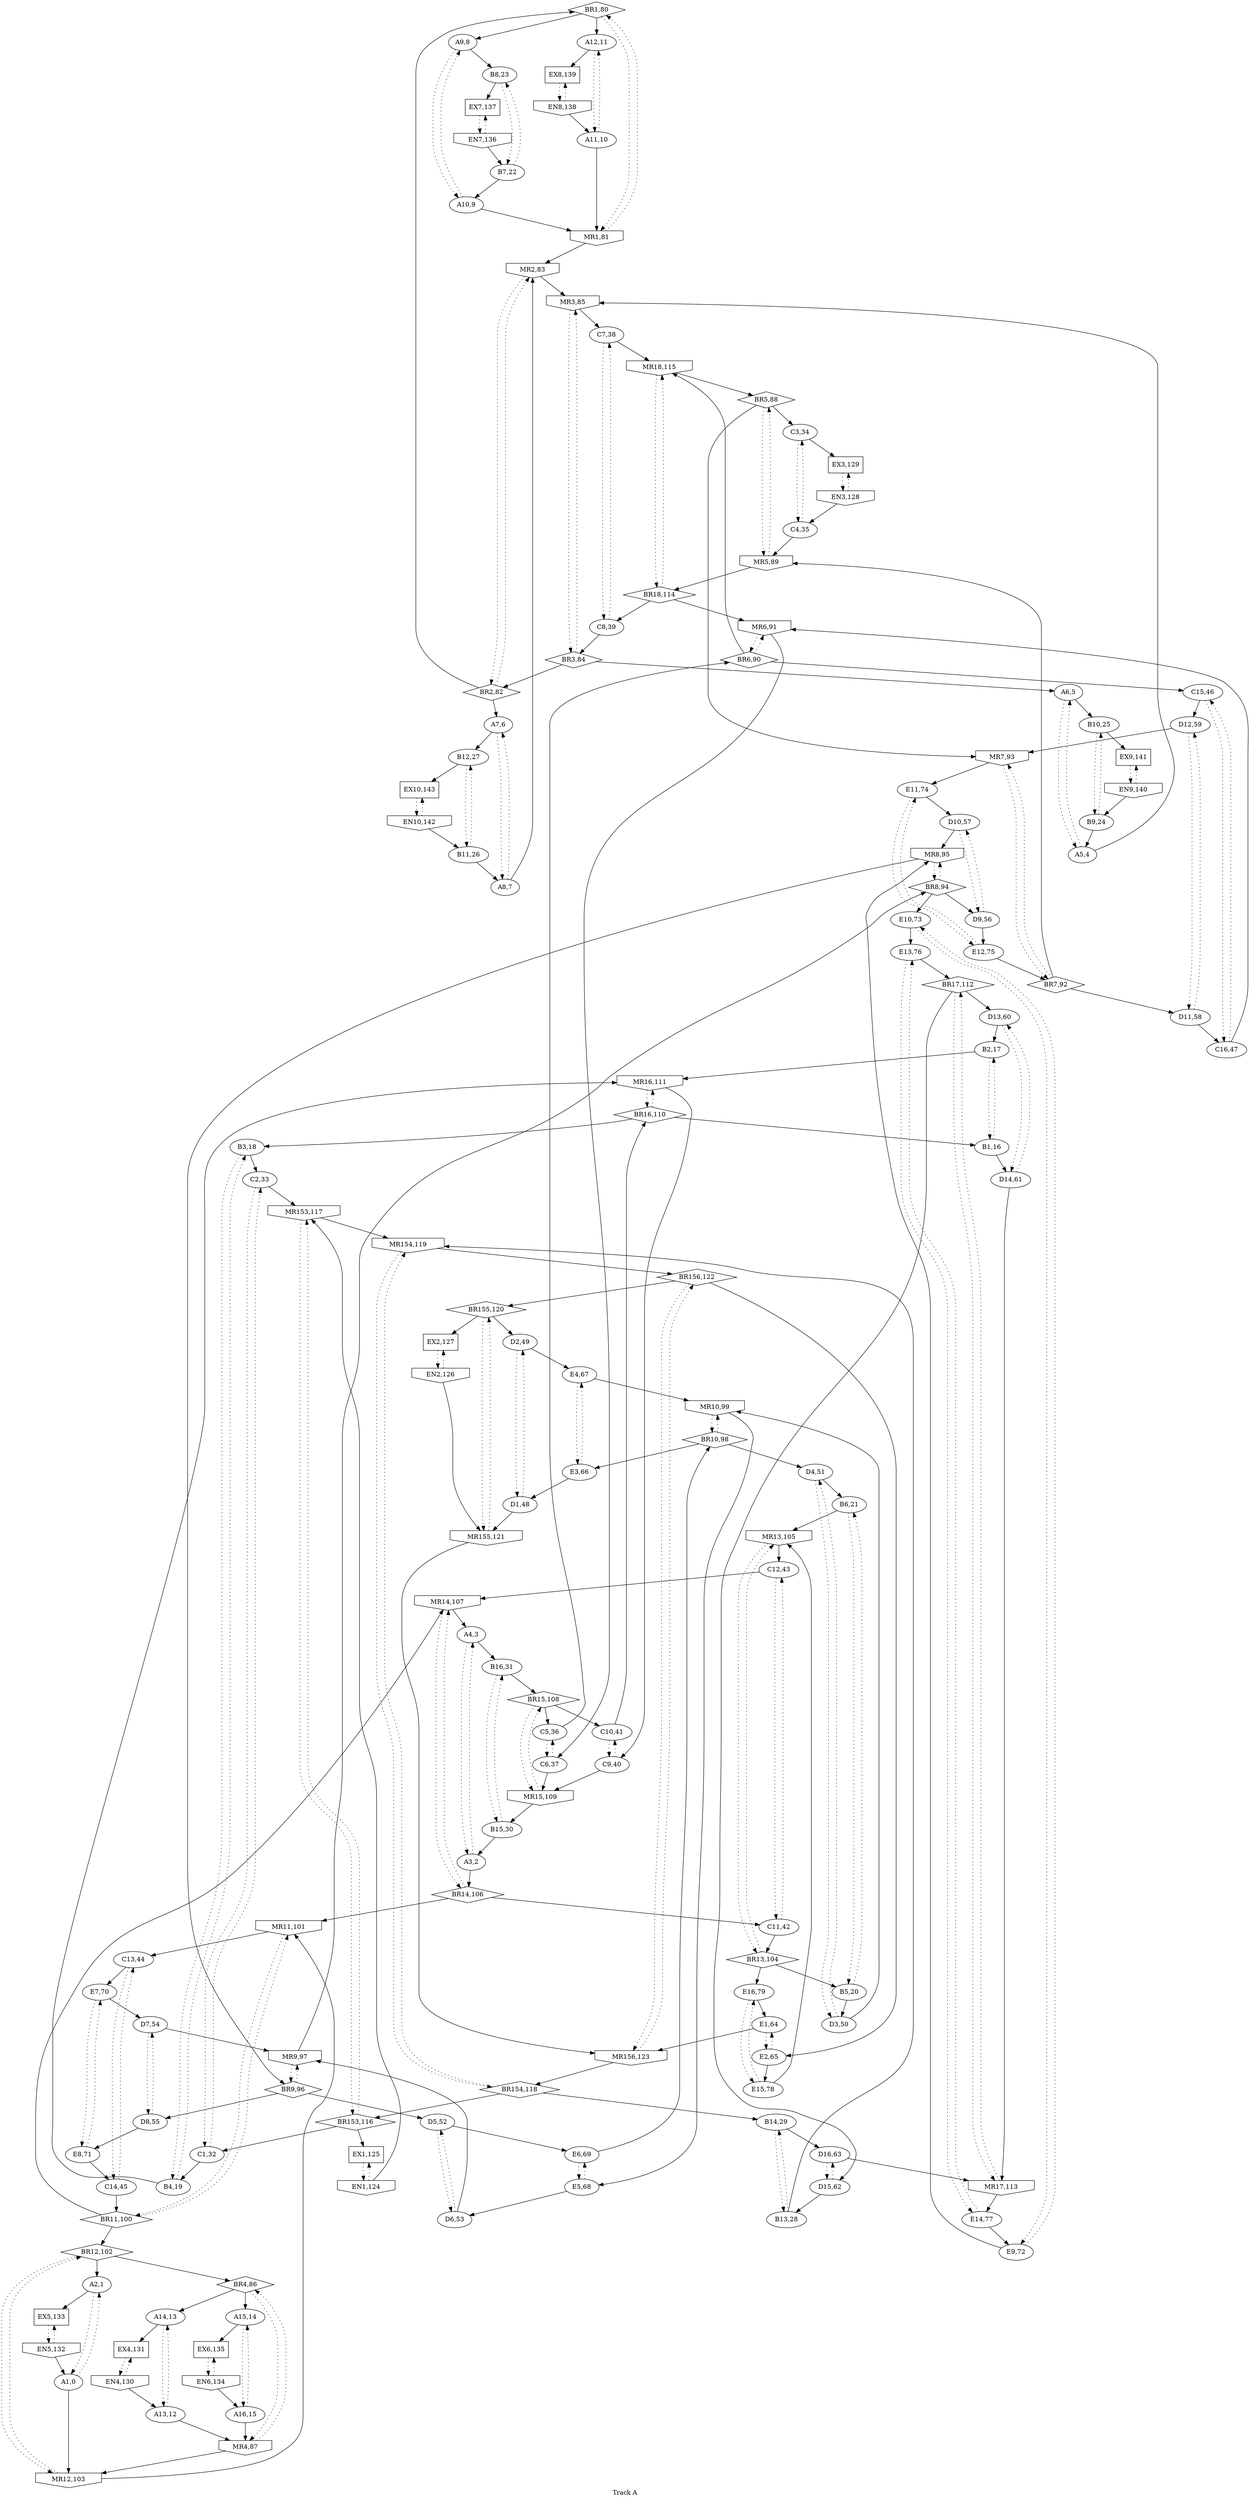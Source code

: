 digraph TrackA {
    label = "Track A";
    track80 [shape = diamond];
    track81 [shape = invhouse];
    track82 [shape = diamond];
    track83 [shape = invhouse];
    track84 [shape = diamond];
    track85 [shape = invhouse];
    track86 [shape = diamond];
    track87 [shape = invhouse];
    track88 [shape = diamond];
    track89 [shape = invhouse];
    track90 [shape = diamond];
    track91 [shape = invhouse];
    track92 [shape = diamond];
    track93 [shape = invhouse];
    track94 [shape = diamond];
    track95 [shape = invhouse];
    track96 [shape = diamond];
    track97 [shape = invhouse];
    track98 [shape = diamond];
    track99 [shape = invhouse];
    track100 [shape = diamond];
    track101 [shape = invhouse];
    track102 [shape = diamond];
    track103 [shape = invhouse];
    track104 [shape = diamond];
    track105 [shape = invhouse];
    track106 [shape = diamond];
    track107 [shape = invhouse];
    track108 [shape = diamond];
    track109 [shape = invhouse];
    track110 [shape = diamond];
    track111 [shape = invhouse];
    track112 [shape = diamond];
    track113 [shape = invhouse];
    track114 [shape = diamond];
    track115 [shape = invhouse];
    track116 [shape = diamond];
    track117 [shape = invhouse];
    track118 [shape = diamond];
    track119 [shape = invhouse];
    track120 [shape = diamond];
    track121 [shape = invhouse];
    track122 [shape = diamond];
    track123 [shape = invhouse];
    track124 [shape = invhouse];
    track126 [shape = invhouse];
    track128 [shape = invhouse];
    track130 [shape = invhouse];
    track132 [shape = invhouse];
    track134 [shape = invhouse];
    track136 [shape = invhouse];
    track138 [shape = invhouse];
    track140 [shape = invhouse];
    track142 [shape = invhouse];
    track125 [shape = box];
    track127 [shape = box];
    track129 [shape = box];
    track131 [shape = box];
    track133 [shape = box];
    track135 [shape = box];
    track137 [shape = box];
    track139 [shape = box];
    track141 [shape = box];
    track143 [shape = box];
    track0 [label = "A1,0"];
    track1 [label = "A2,1"];
    track2 [label = "A3,2"];
    track3 [label = "A4,3"];
    track4 [label = "A5,4"];
    track5 [label = "A6,5"];
    track6 [label = "A7,6"];
    track7 [label = "A8,7"];
    track8 [label = "A9,8"];
    track9 [label = "A10,9"];
    track10 [label = "A11,10"];
    track11 [label = "A12,11"];
    track12 [label = "A13,12"];
    track13 [label = "A14,13"];
    track14 [label = "A15,14"];
    track15 [label = "A16,15"];
    track16 [label = "B1,16"];
    track17 [label = "B2,17"];
    track18 [label = "B3,18"];
    track19 [label = "B4,19"];
    track20 [label = "B5,20"];
    track21 [label = "B6,21"];
    track22 [label = "B7,22"];
    track23 [label = "B8,23"];
    track24 [label = "B9,24"];
    track25 [label = "B10,25"];
    track26 [label = "B11,26"];
    track27 [label = "B12,27"];
    track28 [label = "B13,28"];
    track29 [label = "B14,29"];
    track30 [label = "B15,30"];
    track31 [label = "B16,31"];
    track32 [label = "C1,32"];
    track33 [label = "C2,33"];
    track34 [label = "C3,34"];
    track35 [label = "C4,35"];
    track36 [label = "C5,36"];
    track37 [label = "C6,37"];
    track38 [label = "C7,38"];
    track39 [label = "C8,39"];
    track40 [label = "C9,40"];
    track41 [label = "C10,41"];
    track42 [label = "C11,42"];
    track43 [label = "C12,43"];
    track44 [label = "C13,44"];
    track45 [label = "C14,45"];
    track46 [label = "C15,46"];
    track47 [label = "C16,47"];
    track48 [label = "D1,48"];
    track49 [label = "D2,49"];
    track50 [label = "D3,50"];
    track51 [label = "D4,51"];
    track52 [label = "D5,52"];
    track53 [label = "D6,53"];
    track54 [label = "D7,54"];
    track55 [label = "D8,55"];
    track56 [label = "D9,56"];
    track57 [label = "D10,57"];
    track58 [label = "D11,58"];
    track59 [label = "D12,59"];
    track60 [label = "D13,60"];
    track61 [label = "D14,61"];
    track62 [label = "D15,62"];
    track63 [label = "D16,63"];
    track64 [label = "E1,64"];
    track65 [label = "E2,65"];
    track66 [label = "E3,66"];
    track67 [label = "E4,67"];
    track68 [label = "E5,68"];
    track69 [label = "E6,69"];
    track70 [label = "E7,70"];
    track71 [label = "E8,71"];
    track72 [label = "E9,72"];
    track73 [label = "E10,73"];
    track74 [label = "E11,74"];
    track75 [label = "E12,75"];
    track76 [label = "E13,76"];
    track77 [label = "E14,77"];
    track78 [label = "E15,78"];
    track79 [label = "E16,79"];
    track80 [label = "BR1,80"];
    track81 [label = "MR1,81"];
    track82 [label = "BR2,82"];
    track83 [label = "MR2,83"];
    track84 [label = "BR3,84"];
    track85 [label = "MR3,85"];
    track86 [label = "BR4,86"];
    track87 [label = "MR4,87"];
    track88 [label = "BR5,88"];
    track89 [label = "MR5,89"];
    track90 [label = "BR6,90"];
    track91 [label = "MR6,91"];
    track92 [label = "BR7,92"];
    track93 [label = "MR7,93"];
    track94 [label = "BR8,94"];
    track95 [label = "MR8,95"];
    track96 [label = "BR9,96"];
    track97 [label = "MR9,97"];
    track98 [label = "BR10,98"];
    track99 [label = "MR10,99"];
    track100 [label = "BR11,100"];
    track101 [label = "MR11,101"];
    track102 [label = "BR12,102"];
    track103 [label = "MR12,103"];
    track104 [label = "BR13,104"];
    track105 [label = "MR13,105"];
    track106 [label = "BR14,106"];
    track107 [label = "MR14,107"];
    track108 [label = "BR15,108"];
    track109 [label = "MR15,109"];
    track110 [label = "BR16,110"];
    track111 [label = "MR16,111"];
    track112 [label = "BR17,112"];
    track113 [label = "MR17,113"];
    track114 [label = "BR18,114"];
    track115 [label = "MR18,115"];
    track116 [label = "BR153,116"];
    track117 [label = "MR153,117"];
    track118 [label = "BR154,118"];
    track119 [label = "MR154,119"];
    track120 [label = "BR155,120"];
    track121 [label = "MR155,121"];
    track122 [label = "BR156,122"];
    track123 [label = "MR156,123"];
    track124 [label = "EN1,124"];
    track125 [label = "EX1,125"];
    track126 [label = "EN2,126"];
    track127 [label = "EX2,127"];
    track128 [label = "EN3,128"];
    track129 [label = "EX3,129"];
    track130 [label = "EN4,130"];
    track131 [label = "EX4,131"];
    track132 [label = "EN5,132"];
    track133 [label = "EX5,133"];
    track134 [label = "EN6,134"];
    track135 [label = "EX6,135"];
    track136 [label = "EN7,136"];
    track137 [label = "EX7,137"];
    track138 [label = "EN8,138"];
    track139 [label = "EX8,139"];
    track140 [label = "EN9,140"];
    track141 [label = "EX9,141"];
    track142 [label = "EN10,142"];
    track143 [label = "EX10,143"];

    track0 -> track103;
    track1 -> track133;
    track2 -> track106;
    track3 -> track31;
    track4 -> track85;
    track5 -> track25;
    track6 -> track27;
    track7 -> track83;
    track8 -> track23;
    track9 -> track81;
    track10 -> track81;
    track11 -> track139;
    track12 -> track87;
    track13 -> track131;
    track14 -> track135;
    track15 -> track87;
    track16 -> track61;
    track17 -> track111;
    track18 -> track33;
    track19 -> track111;
    track20 -> track50;
    track21 -> track105;
    track22 -> track9;
    track23 -> track137;
    track24 -> track4;
    track25 -> track141;
    track26 -> track7;
    track27 -> track143;
    track28 -> track119;
    track29 -> track63;
    track30 -> track2;
    track31 -> track108;
    track32 -> track19;
    track33 -> track117;
    track34 -> track129;
    track35 -> track89;
    track36 -> track90;
    track37 -> track109;
    track38 -> track115;
    track39 -> track84;
    track40 -> track109;
    track41 -> track110;
    track42 -> track104;
    track43 -> track107;
    track44 -> track70;
    track45 -> track100;
    track46 -> track59;
    track47 -> track91;
    track48 -> track121;
    track49 -> track67;
    track50 -> track99;
    track51 -> track21;
    track52 -> track69;
    track53 -> track97;
    track54 -> track97;
    track55 -> track71;
    track56 -> track75;
    track57 -> track95;
    track58 -> track47;
    track59 -> track93;
    track60 -> track17;
    track61 -> track113;
    track62 -> track28;
    track63 -> track113;
    track64 -> track123;
    track65 -> track78;
    track66 -> track48;
    track67 -> track99;
    track68 -> track53;
    track69 -> track98;
    track70 -> track54;
    track71 -> track45;
    track72 -> track95;
    track73 -> track76;
    track74 -> track57;
    track75 -> track92;
    track76 -> track112;
    track77 -> track72;
    track78 -> track105;
    track79 -> track64;
    track80 -> track11;
    track80 -> track8;
    track81 -> track83;
    track82 -> track80;
    track82 -> track6;
    track83 -> track85;
    track84 -> track5;
    track84 -> track82;
    track85 -> track38;
    track86 -> track14;
    track86 -> track13;
    track87 -> track103;
    track88 -> track34;
    track88 -> track93;
    track89 -> track114;
    track90 -> track46;
    track90 -> track115;
    track91 -> track37;
    track92 -> track58;
    track92 -> track89;
    track93 -> track74;
    track94 -> track56;
    track94 -> track73;
    track95 -> track96;
    track96 -> track55;
    track96 -> track52;
    track97 -> track94;
    track98 -> track51;
    track98 -> track66;
    track99 -> track68;
    track100 -> track102;
    track100 -> track107;
    track101 -> track44;
    track102 -> track1;
    track102 -> track86;
    track103 -> track101;
    track104 -> track20;
    track104 -> track79;
    track105 -> track43;
    track106 -> track101;
    track106 -> track42;
    track107 -> track3;
    track108 -> track36;
    track108 -> track41;
    track109 -> track30;
    track110 -> track16;
    track110 -> track18;
    track111 -> track40;
    track112 -> track60;
    track112 -> track62;
    track113 -> track77;
    track114 -> track39;
    track114 -> track91;
    track115 -> track88;
    track116 -> track125;
    track116 -> track32;
    track117 -> track119;
    track118 -> track116;
    track118 -> track29;
    track119 -> track122;
    track120 -> track127;
    track120 -> track49;
    track121 -> track123;
    track122 -> track120;
    track122 -> track65;
    track123 -> track118;
    track124 -> track117;
    track126 -> track121;
    track128 -> track35;
    track130 -> track12;
    track132 -> track0;
    track134 -> track15;
    track136 -> track22;
    track138 -> track10;
    track140 -> track24;
    track142 -> track26;

    track0-> track1 [style = dotted];
    track1-> track0 [style = dotted];
    track2-> track3 [style = dotted];
    track3-> track2 [style = dotted];
    track4-> track5 [style = dotted];
    track5-> track4 [style = dotted];
    track6-> track7 [style = dotted];
    track7-> track6 [style = dotted];
    track8-> track9 [style = dotted];
    track9-> track8 [style = dotted];
    track10-> track11 [style = dotted];
    track11-> track10 [style = dotted];
    track12-> track13 [style = dotted];
    track13-> track12 [style = dotted];
    track14-> track15 [style = dotted];
    track15-> track14 [style = dotted];
    track16-> track17 [style = dotted];
    track17-> track16 [style = dotted];
    track18-> track19 [style = dotted];
    track19-> track18 [style = dotted];
    track20-> track21 [style = dotted];
    track21-> track20 [style = dotted];
    track22-> track23 [style = dotted];
    track23-> track22 [style = dotted];
    track24-> track25 [style = dotted];
    track25-> track24 [style = dotted];
    track26-> track27 [style = dotted];
    track27-> track26 [style = dotted];
    track28-> track29 [style = dotted];
    track29-> track28 [style = dotted];
    track30-> track31 [style = dotted];
    track31-> track30 [style = dotted];
    track32-> track33 [style = dotted];
    track33-> track32 [style = dotted];
    track34-> track35 [style = dotted];
    track35-> track34 [style = dotted];
    track36-> track37 [style = dotted];
    track37-> track36 [style = dotted];
    track38-> track39 [style = dotted];
    track39-> track38 [style = dotted];
    track40-> track41 [style = dotted];
    track41-> track40 [style = dotted];
    track42-> track43 [style = dotted];
    track43-> track42 [style = dotted];
    track44-> track45 [style = dotted];
    track45-> track44 [style = dotted];
    track46-> track47 [style = dotted];
    track47-> track46 [style = dotted];
    track48-> track49 [style = dotted];
    track49-> track48 [style = dotted];
    track50-> track51 [style = dotted];
    track51-> track50 [style = dotted];
    track52-> track53 [style = dotted];
    track53-> track52 [style = dotted];
    track54-> track55 [style = dotted];
    track55-> track54 [style = dotted];
    track56-> track57 [style = dotted];
    track57-> track56 [style = dotted];
    track58-> track59 [style = dotted];
    track59-> track58 [style = dotted];
    track60-> track61 [style = dotted];
    track61-> track60 [style = dotted];
    track62-> track63 [style = dotted];
    track63-> track62 [style = dotted];
    track64-> track65 [style = dotted];
    track65-> track64 [style = dotted];
    track66-> track67 [style = dotted];
    track67-> track66 [style = dotted];
    track68-> track69 [style = dotted];
    track69-> track68 [style = dotted];
    track70-> track71 [style = dotted];
    track71-> track70 [style = dotted];
    track72-> track73 [style = dotted];
    track73-> track72 [style = dotted];
    track74-> track75 [style = dotted];
    track75-> track74 [style = dotted];
    track76-> track77 [style = dotted];
    track77-> track76 [style = dotted];
    track78-> track79 [style = dotted];
    track79-> track78 [style = dotted];
    track80-> track81 [style = dotted];
    track81-> track80 [style = dotted];
    track82-> track83 [style = dotted];
    track83-> track82 [style = dotted];
    track84-> track85 [style = dotted];
    track85-> track84 [style = dotted];
    track86-> track87 [style = dotted];
    track87-> track86 [style = dotted];
    track88-> track89 [style = dotted];
    track89-> track88 [style = dotted];
    track90-> track91 [style = dotted];
    track91-> track90 [style = dotted];
    track92-> track93 [style = dotted];
    track93-> track92 [style = dotted];
    track94-> track95 [style = dotted];
    track95-> track94 [style = dotted];
    track96-> track97 [style = dotted];
    track97-> track96 [style = dotted];
    track98-> track99 [style = dotted];
    track99-> track98 [style = dotted];
    track100-> track101 [style = dotted];
    track101-> track100 [style = dotted];
    track102-> track103 [style = dotted];
    track103-> track102 [style = dotted];
    track104-> track105 [style = dotted];
    track105-> track104 [style = dotted];
    track106-> track107 [style = dotted];
    track107-> track106 [style = dotted];
    track108-> track109 [style = dotted];
    track109-> track108 [style = dotted];
    track110-> track111 [style = dotted];
    track111-> track110 [style = dotted];
    track112-> track113 [style = dotted];
    track113-> track112 [style = dotted];
    track114-> track115 [style = dotted];
    track115-> track114 [style = dotted];
    track116-> track117 [style = dotted];
    track117-> track116 [style = dotted];
    track118-> track119 [style = dotted];
    track119-> track118 [style = dotted];
    track120-> track121 [style = dotted];
    track121-> track120 [style = dotted];
    track122-> track123 [style = dotted];
    track123-> track122 [style = dotted];
    track124-> track125 [style = dotted];
    track125-> track124 [style = dotted];
    track126-> track127 [style = dotted];
    track127-> track126 [style = dotted];
    track128-> track129 [style = dotted];
    track129-> track128 [style = dotted];
    track130-> track131 [style = dotted];
    track131-> track130 [style = dotted];
    track132-> track133 [style = dotted];
    track133-> track132 [style = dotted];
    track134-> track135 [style = dotted];
    track135-> track134 [style = dotted];
    track136-> track137 [style = dotted];
    track137-> track136 [style = dotted];
    track138-> track139 [style = dotted];
    track139-> track138 [style = dotted];
    track140-> track141 [style = dotted];
    track141-> track140 [style = dotted];
    track142-> track143 [style = dotted];
    track143-> track142 [style = dotted];
}
